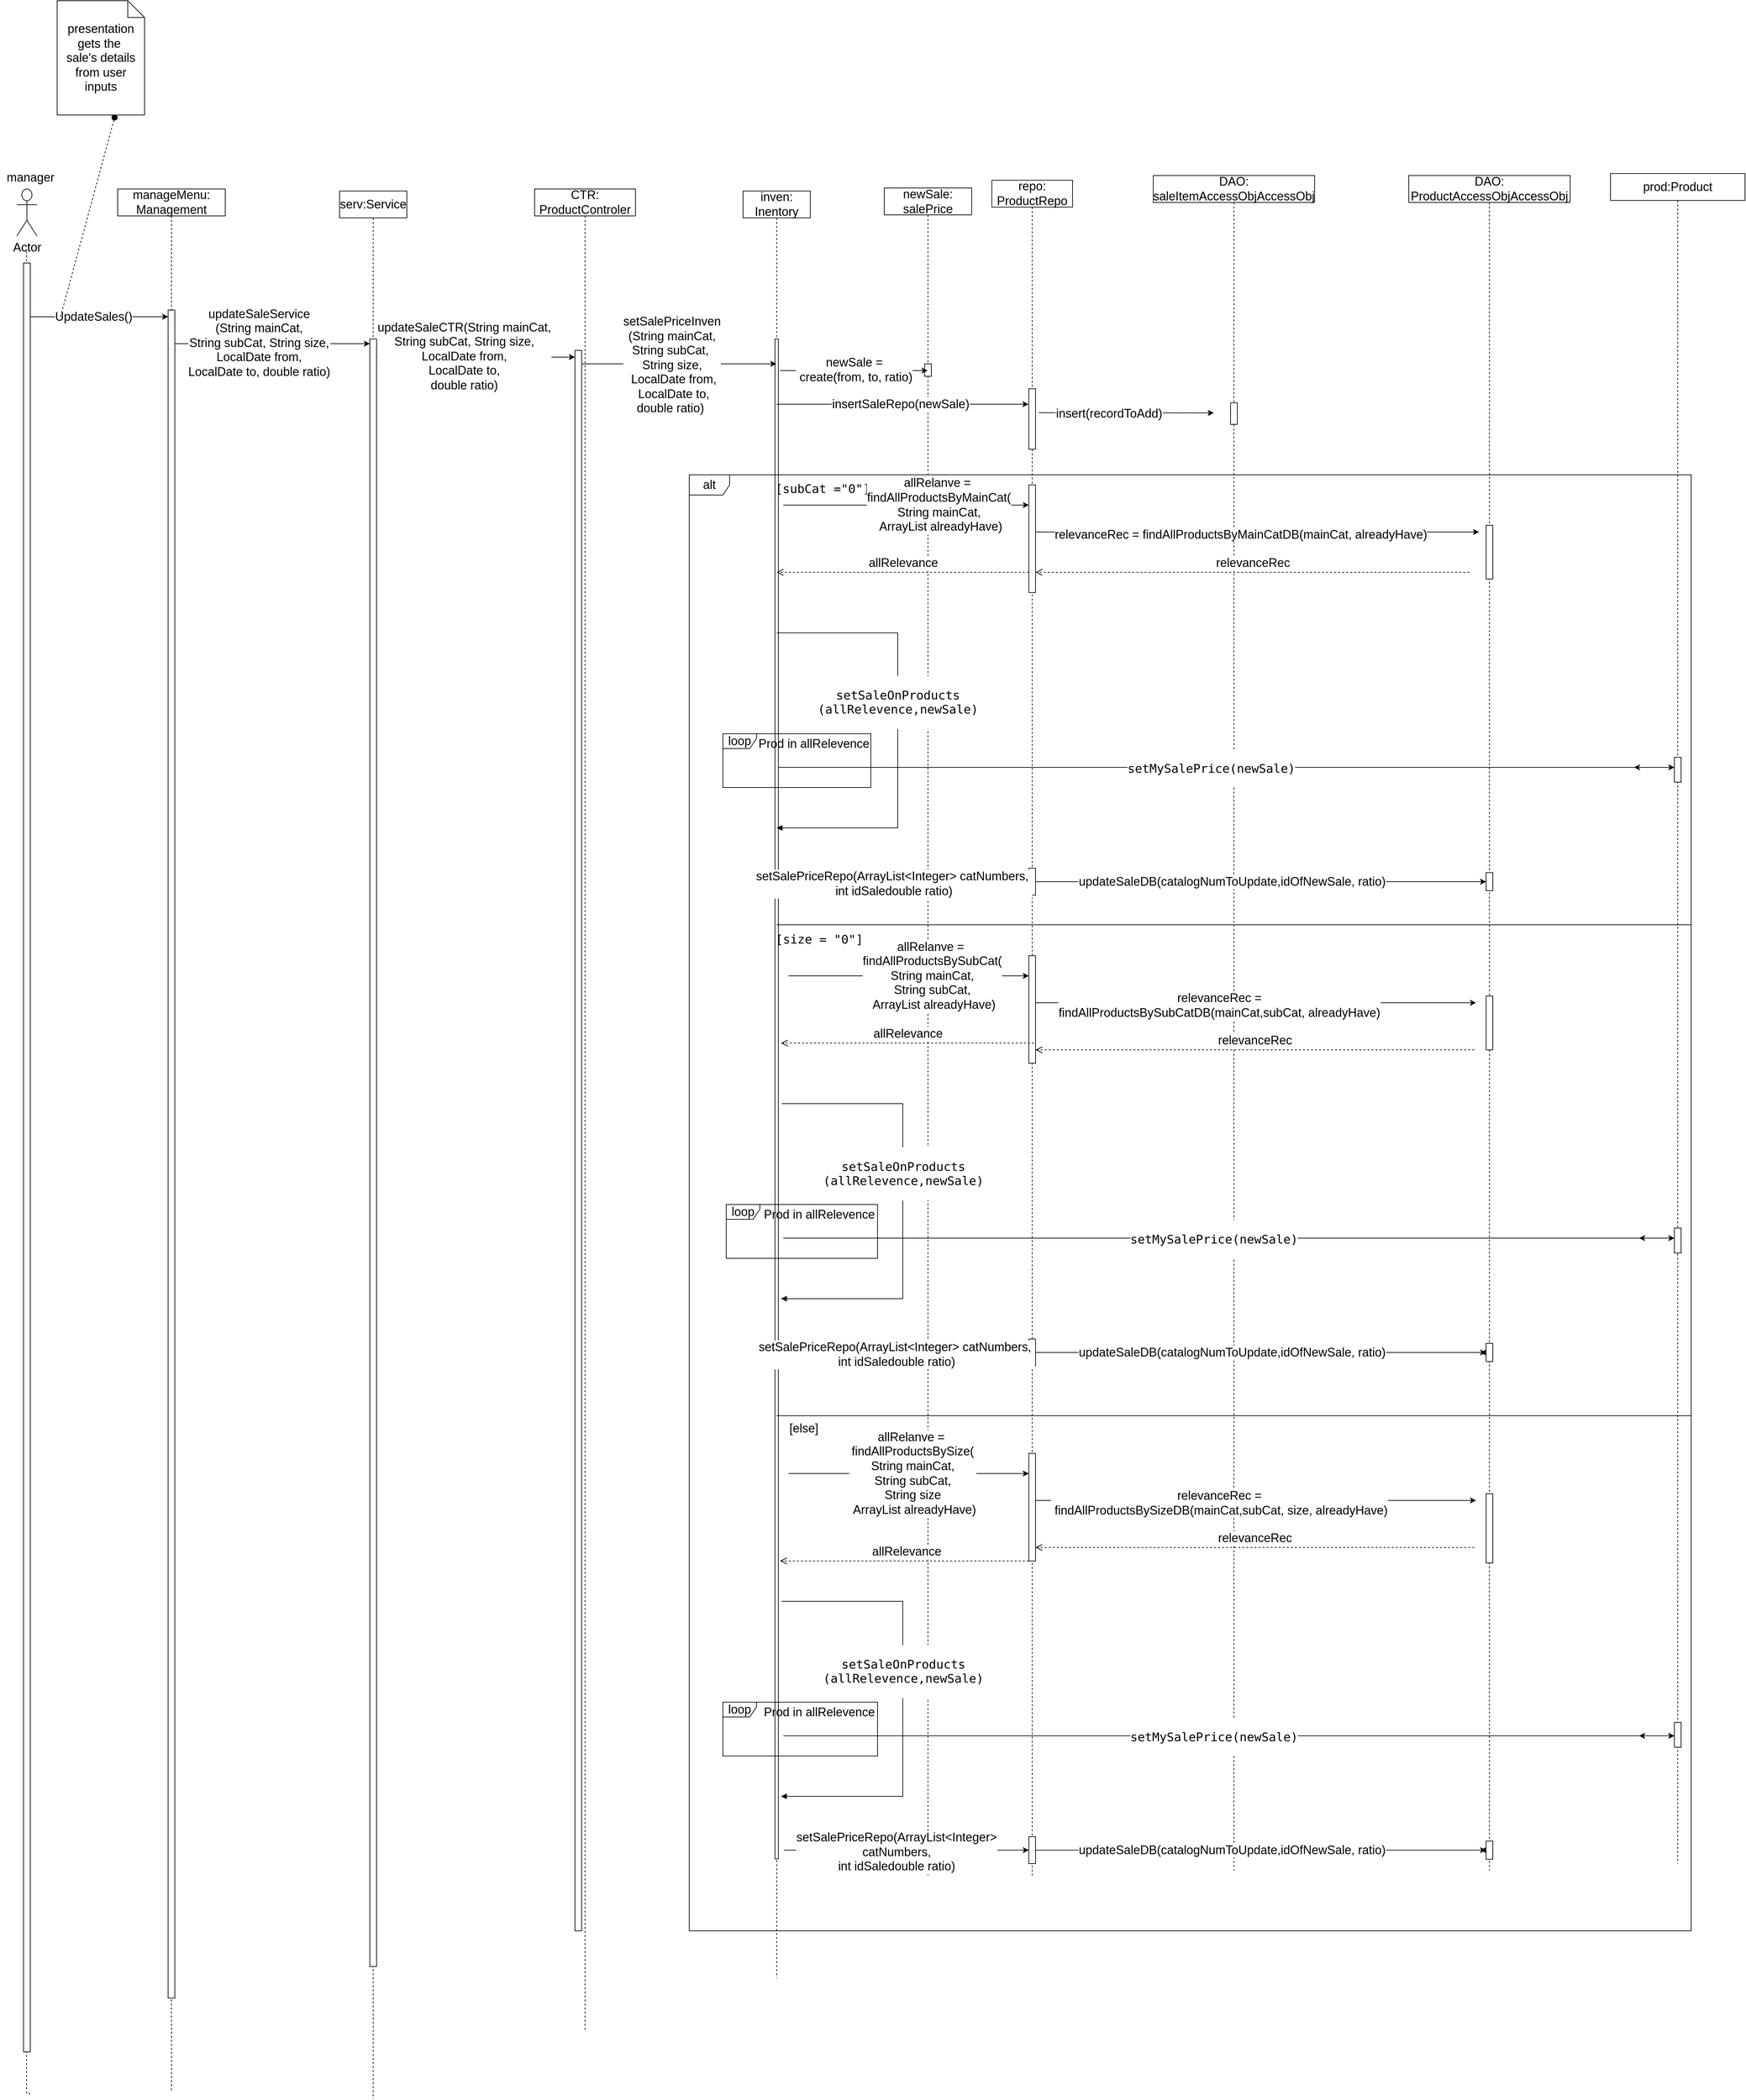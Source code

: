 <mxfile version="24.6.3" type="github">
  <diagram name="Page-1" id="2YBvvXClWsGukQMizWep">
    <mxGraphModel dx="954" dy="542" grid="1" gridSize="10" guides="1" tooltips="1" connect="1" arrows="1" fold="1" page="1" pageScale="1" pageWidth="850" pageHeight="1100" math="0" shadow="0">
      <root>
        <mxCell id="0" />
        <mxCell id="1" parent="0" />
        <mxCell id="AZfFT43j_TAVs0j9CgRW-6" value="" style="endArrow=none;endFill=0;html=1;edgeStyle=orthogonalEdgeStyle;align=left;verticalAlign=top;rounded=0;dashed=1;fontSize=18;" edge="1" parent="1">
          <mxGeometry x="-1" relative="1" as="geometry">
            <mxPoint x="50" y="3212" as="sourcePoint" />
            <mxPoint x="44.5" y="470" as="targetPoint" />
            <Array as="points">
              <mxPoint x="45" y="3212" />
            </Array>
            <mxPoint as="offset" />
          </mxGeometry>
        </mxCell>
        <mxCell id="AZfFT43j_TAVs0j9CgRW-1" value="Actor" style="shape=umlActor;verticalLabelPosition=bottom;verticalAlign=top;html=1;fontSize=18;" vertex="1" parent="1">
          <mxGeometry x="30" y="380" width="30" height="70" as="geometry" />
        </mxCell>
        <mxCell id="AZfFT43j_TAVs0j9CgRW-2" value="&lt;font style=&quot;font-size: 18px;&quot;&gt;manager&lt;/font&gt;" style="text;html=1;align=center;verticalAlign=middle;resizable=0;points=[];autosize=1;strokeColor=none;fillColor=none;fontSize=18;" vertex="1" parent="1">
          <mxGeometry x="5" y="343" width="90" height="40" as="geometry" />
        </mxCell>
        <mxCell id="AZfFT43j_TAVs0j9CgRW-14" style="edgeStyle=elbowEdgeStyle;rounded=0;orthogonalLoop=1;jettySize=auto;html=1;elbow=vertical;curved=0;fontSize=18;" edge="1" parent="1" target="AZfFT43j_TAVs0j9CgRW-29">
          <mxGeometry relative="1" as="geometry">
            <mxPoint x="50" y="570" as="sourcePoint" />
            <mxPoint x="270" y="570" as="targetPoint" />
          </mxGeometry>
        </mxCell>
        <mxCell id="AZfFT43j_TAVs0j9CgRW-15" value="&lt;div style=&quot;color: rgb(169, 183, 198); font-family: &amp;quot;JetBrains Mono&amp;quot;, monospace; font-size: 18px;&quot;&gt;&lt;pre style=&quot;font-size: 18px;&quot;&gt;&lt;br style=&quot;font-size: 18px;&quot;&gt;&lt;/pre&gt;&lt;/div&gt;" style="edgeLabel;html=1;align=center;verticalAlign=middle;resizable=0;points=[];fontSize=18;" vertex="1" connectable="0" parent="AZfFT43j_TAVs0j9CgRW-14">
          <mxGeometry x="-0.338" y="-2" relative="1" as="geometry">
            <mxPoint as="offset" />
          </mxGeometry>
        </mxCell>
        <mxCell id="AZfFT43j_TAVs0j9CgRW-16" value="UpdateSales()" style="edgeLabel;html=1;align=center;verticalAlign=middle;resizable=0;points=[];fontSize=18;" vertex="1" connectable="0" parent="AZfFT43j_TAVs0j9CgRW-14">
          <mxGeometry x="-0.084" relative="1" as="geometry">
            <mxPoint as="offset" />
          </mxGeometry>
        </mxCell>
        <mxCell id="AZfFT43j_TAVs0j9CgRW-5" value="" style="html=1;points=[];perimeter=orthogonalPerimeter;outlineConnect=0;targetShapes=umlLifeline;portConstraint=eastwest;newEdgeStyle={&quot;edgeStyle&quot;:&quot;elbowEdgeStyle&quot;,&quot;elbow&quot;:&quot;vertical&quot;,&quot;curved&quot;:0,&quot;rounded&quot;:0};fontSize=18;" vertex="1" parent="1">
          <mxGeometry x="40" y="490" width="10" height="2660" as="geometry" />
        </mxCell>
        <mxCell id="AZfFT43j_TAVs0j9CgRW-8" value="serv:Service" style="shape=umlLifeline;perimeter=lifelinePerimeter;whiteSpace=wrap;html=1;container=0;dropTarget=0;collapsible=0;recursiveResize=0;outlineConnect=0;portConstraint=eastwest;newEdgeStyle={&quot;edgeStyle&quot;:&quot;elbowEdgeStyle&quot;,&quot;elbow&quot;:&quot;vertical&quot;,&quot;curved&quot;:0,&quot;rounded&quot;:0};fontSize=18;" vertex="1" parent="1">
          <mxGeometry x="510" y="383" width="100" height="2837" as="geometry" />
        </mxCell>
        <mxCell id="AZfFT43j_TAVs0j9CgRW-9" value="" style="html=1;points=[];perimeter=orthogonalPerimeter;outlineConnect=0;targetShapes=umlLifeline;portConstraint=eastwest;newEdgeStyle={&quot;edgeStyle&quot;:&quot;elbowEdgeStyle&quot;,&quot;elbow&quot;:&quot;vertical&quot;,&quot;curved&quot;:0,&quot;rounded&quot;:0};fontSize=18;" vertex="1" parent="AZfFT43j_TAVs0j9CgRW-8">
          <mxGeometry x="45" y="220" width="10" height="2420" as="geometry" />
        </mxCell>
        <mxCell id="AZfFT43j_TAVs0j9CgRW-10" value="CTR:&lt;br&gt;ProductControler" style="shape=umlLifeline;perimeter=lifelinePerimeter;whiteSpace=wrap;html=1;container=0;dropTarget=0;collapsible=0;recursiveResize=0;outlineConnect=0;portConstraint=eastwest;newEdgeStyle={&quot;edgeStyle&quot;:&quot;elbowEdgeStyle&quot;,&quot;elbow&quot;:&quot;vertical&quot;,&quot;curved&quot;:0,&quot;rounded&quot;:0};fontSize=18;" vertex="1" parent="1">
          <mxGeometry x="800" y="380" width="150" height="2740" as="geometry" />
        </mxCell>
        <mxCell id="AZfFT43j_TAVs0j9CgRW-11" value="" style="html=1;points=[];perimeter=orthogonalPerimeter;outlineConnect=0;targetShapes=umlLifeline;portConstraint=eastwest;newEdgeStyle={&quot;edgeStyle&quot;:&quot;elbowEdgeStyle&quot;,&quot;elbow&quot;:&quot;vertical&quot;,&quot;curved&quot;:0,&quot;rounded&quot;:0};fontSize=18;" vertex="1" parent="AZfFT43j_TAVs0j9CgRW-10">
          <mxGeometry x="60" y="240" width="10" height="2350" as="geometry" />
        </mxCell>
        <mxCell id="AZfFT43j_TAVs0j9CgRW-12" value="inven:&lt;br&gt;Inentory" style="shape=umlLifeline;perimeter=lifelinePerimeter;whiteSpace=wrap;html=1;container=0;dropTarget=0;collapsible=0;recursiveResize=0;outlineConnect=0;portConstraint=eastwest;newEdgeStyle={&quot;edgeStyle&quot;:&quot;elbowEdgeStyle&quot;,&quot;elbow&quot;:&quot;vertical&quot;,&quot;curved&quot;:0,&quot;rounded&quot;:0};fontSize=18;" vertex="1" parent="1">
          <mxGeometry x="1110" y="383" width="100" height="2657" as="geometry" />
        </mxCell>
        <mxCell id="AZfFT43j_TAVs0j9CgRW-13" value="" style="html=1;points=[];perimeter=orthogonalPerimeter;outlineConnect=0;targetShapes=umlLifeline;portConstraint=eastwest;newEdgeStyle={&quot;edgeStyle&quot;:&quot;elbowEdgeStyle&quot;,&quot;elbow&quot;:&quot;vertical&quot;,&quot;curved&quot;:0,&quot;rounded&quot;:0};fontSize=18;" vertex="1" parent="AZfFT43j_TAVs0j9CgRW-12">
          <mxGeometry x="47.5" y="220" width="5" height="2260" as="geometry" />
        </mxCell>
        <mxCell id="AZfFT43j_TAVs0j9CgRW-17" value="newSale:&lt;br&gt;salePrice" style="shape=umlLifeline;perimeter=lifelinePerimeter;whiteSpace=wrap;html=1;container=0;dropTarget=0;collapsible=0;recursiveResize=0;outlineConnect=0;portConstraint=eastwest;newEdgeStyle={&quot;edgeStyle&quot;:&quot;elbowEdgeStyle&quot;,&quot;elbow&quot;:&quot;vertical&quot;,&quot;curved&quot;:0,&quot;rounded&quot;:0};fontSize=18;" vertex="1" parent="1">
          <mxGeometry x="1320" y="378.5" width="130" height="2511.5" as="geometry" />
        </mxCell>
        <mxCell id="AZfFT43j_TAVs0j9CgRW-18" value="" style="html=1;points=[];perimeter=orthogonalPerimeter;outlineConnect=0;targetShapes=umlLifeline;portConstraint=eastwest;newEdgeStyle={&quot;edgeStyle&quot;:&quot;elbowEdgeStyle&quot;,&quot;elbow&quot;:&quot;vertical&quot;,&quot;curved&quot;:0,&quot;rounded&quot;:0};fontSize=18;" vertex="1" parent="AZfFT43j_TAVs0j9CgRW-17">
          <mxGeometry x="60" y="261.5" width="10" height="18.5" as="geometry" />
        </mxCell>
        <mxCell id="AZfFT43j_TAVs0j9CgRW-19" value="repo:&lt;br&gt;ProductRepo" style="shape=umlLifeline;perimeter=lifelinePerimeter;whiteSpace=wrap;html=1;container=0;dropTarget=0;collapsible=0;recursiveResize=0;outlineConnect=0;portConstraint=eastwest;newEdgeStyle={&quot;edgeStyle&quot;:&quot;elbowEdgeStyle&quot;,&quot;elbow&quot;:&quot;vertical&quot;,&quot;curved&quot;:0,&quot;rounded&quot;:0};fontSize=18;" vertex="1" parent="1">
          <mxGeometry x="1480" y="367" width="120" height="2523" as="geometry" />
        </mxCell>
        <mxCell id="AZfFT43j_TAVs0j9CgRW-20" value="" style="html=1;points=[];perimeter=orthogonalPerimeter;outlineConnect=0;targetShapes=umlLifeline;portConstraint=eastwest;newEdgeStyle={&quot;edgeStyle&quot;:&quot;elbowEdgeStyle&quot;,&quot;elbow&quot;:&quot;vertical&quot;,&quot;curved&quot;:0,&quot;rounded&quot;:0};fontSize=18;" vertex="1" parent="AZfFT43j_TAVs0j9CgRW-19">
          <mxGeometry x="55" y="310" width="10" height="90" as="geometry" />
        </mxCell>
        <mxCell id="AZfFT43j_TAVs0j9CgRW-21" value="DAO:&lt;br&gt;saleItemAccessObjAccessObj" style="shape=umlLifeline;perimeter=lifelinePerimeter;whiteSpace=wrap;html=1;container=0;dropTarget=0;collapsible=0;recursiveResize=0;outlineConnect=0;portConstraint=eastwest;newEdgeStyle={&quot;edgeStyle&quot;:&quot;elbowEdgeStyle&quot;,&quot;elbow&quot;:&quot;vertical&quot;,&quot;curved&quot;:0,&quot;rounded&quot;:0};fontSize=18;" vertex="1" parent="1">
          <mxGeometry x="1720" y="360" width="240" height="2520" as="geometry" />
        </mxCell>
        <mxCell id="AZfFT43j_TAVs0j9CgRW-22" value="" style="html=1;points=[];perimeter=orthogonalPerimeter;outlineConnect=0;targetShapes=umlLifeline;portConstraint=eastwest;newEdgeStyle={&quot;edgeStyle&quot;:&quot;elbowEdgeStyle&quot;,&quot;elbow&quot;:&quot;vertical&quot;,&quot;curved&quot;:0,&quot;rounded&quot;:0};fontSize=18;" vertex="1" parent="AZfFT43j_TAVs0j9CgRW-21">
          <mxGeometry x="115" y="338" width="10" height="32" as="geometry" />
        </mxCell>
        <mxCell id="AZfFT43j_TAVs0j9CgRW-24" style="edgeStyle=elbowEdgeStyle;rounded=0;orthogonalLoop=1;jettySize=auto;html=1;elbow=vertical;curved=0;fontSize=18;" edge="1" parent="1" target="AZfFT43j_TAVs0j9CgRW-9">
          <mxGeometry relative="1" as="geometry">
            <mxPoint x="260" y="610" as="sourcePoint" />
            <mxPoint x="460" y="610" as="targetPoint" />
            <Array as="points">
              <mxPoint x="311.59" y="610" />
            </Array>
          </mxGeometry>
        </mxCell>
        <mxCell id="AZfFT43j_TAVs0j9CgRW-25" value="updateSaleService&lt;br&gt;(String mainCat, &lt;br style=&quot;font-size: 18px;&quot;&gt;String subCat, String size, &lt;br style=&quot;font-size: 18px;&quot;&gt;LocalDate from, &lt;br style=&quot;font-size: 18px;&quot;&gt;LocalDate to, double ratio)" style="edgeLabel;html=1;align=center;verticalAlign=middle;resizable=0;points=[];fontSize=18;" vertex="1" connectable="0" parent="AZfFT43j_TAVs0j9CgRW-24">
          <mxGeometry x="-0.12" y="1" relative="1" as="geometry">
            <mxPoint as="offset" />
          </mxGeometry>
        </mxCell>
        <mxCell id="AZfFT43j_TAVs0j9CgRW-26" value="presentation gets the&amp;nbsp;&lt;br style=&quot;font-size: 18px;&quot;&gt;sale&#39;s details from user inputs" style="shape=note2;boundedLbl=1;whiteSpace=wrap;html=1;size=25;verticalAlign=top;align=center;fontSize=18;" vertex="1" parent="1">
          <mxGeometry x="90" y="100" width="130" height="170" as="geometry" />
        </mxCell>
        <mxCell id="AZfFT43j_TAVs0j9CgRW-27" value="" style="html=1;verticalAlign=bottom;endArrow=oval;dashed=1;endSize=8;curved=0;rounded=0;entryX=0.657;entryY=1.022;entryDx=0;entryDy=0;entryPerimeter=0;endFill=1;fontSize=18;" edge="1" parent="1" target="AZfFT43j_TAVs0j9CgRW-26">
          <mxGeometry relative="1" as="geometry">
            <mxPoint x="95" y="570" as="sourcePoint" />
            <mxPoint x="380" y="360" as="targetPoint" />
          </mxGeometry>
        </mxCell>
        <mxCell id="AZfFT43j_TAVs0j9CgRW-28" value="manageMenu:&lt;br&gt;Management" style="shape=umlLifeline;perimeter=lifelinePerimeter;whiteSpace=wrap;html=1;container=0;dropTarget=0;collapsible=0;recursiveResize=0;outlineConnect=0;portConstraint=eastwest;newEdgeStyle={&quot;edgeStyle&quot;:&quot;elbowEdgeStyle&quot;,&quot;elbow&quot;:&quot;vertical&quot;,&quot;curved&quot;:0,&quot;rounded&quot;:0};fontSize=18;" vertex="1" parent="1">
          <mxGeometry x="180" y="380" width="160" height="2830" as="geometry" />
        </mxCell>
        <mxCell id="AZfFT43j_TAVs0j9CgRW-29" value="" style="html=1;points=[];perimeter=orthogonalPerimeter;outlineConnect=0;targetShapes=umlLifeline;portConstraint=eastwest;newEdgeStyle={&quot;edgeStyle&quot;:&quot;elbowEdgeStyle&quot;,&quot;elbow&quot;:&quot;vertical&quot;,&quot;curved&quot;:0,&quot;rounded&quot;:0};fontSize=18;" vertex="1" parent="AZfFT43j_TAVs0j9CgRW-28">
          <mxGeometry x="75" y="180" width="10" height="2510" as="geometry" />
        </mxCell>
        <mxCell id="AZfFT43j_TAVs0j9CgRW-30" style="edgeStyle=elbowEdgeStyle;rounded=0;orthogonalLoop=1;jettySize=auto;html=1;elbow=vertical;curved=0;fontSize=18;" edge="1" parent="1">
          <mxGeometry relative="1" as="geometry">
            <mxPoint x="565" y="630" as="sourcePoint" />
            <mxPoint x="860" y="630" as="targetPoint" />
            <Array as="points">
              <mxPoint x="616.59" y="630" />
            </Array>
          </mxGeometry>
        </mxCell>
        <mxCell id="AZfFT43j_TAVs0j9CgRW-31" value="updateSaleCTR(String mainCat, &lt;br style=&quot;font-size: 18px;&quot;&gt;String subCat, String size, &lt;br style=&quot;font-size: 18px;&quot;&gt;LocalDate from, &lt;br style=&quot;font-size: 18px;&quot;&gt;LocalDate to, &lt;br&gt;double ratio)" style="edgeLabel;html=1;align=center;verticalAlign=middle;resizable=0;points=[];fontSize=18;" vertex="1" connectable="0" parent="AZfFT43j_TAVs0j9CgRW-30">
          <mxGeometry x="-0.12" y="1" relative="1" as="geometry">
            <mxPoint as="offset" />
          </mxGeometry>
        </mxCell>
        <mxCell id="AZfFT43j_TAVs0j9CgRW-32" style="edgeStyle=elbowEdgeStyle;rounded=0;orthogonalLoop=1;jettySize=auto;html=1;elbow=vertical;curved=0;fontSize=18;" edge="1" parent="1">
          <mxGeometry relative="1" as="geometry">
            <mxPoint x="870" y="640.003" as="sourcePoint" />
            <mxPoint x="1159.5" y="640.003" as="targetPoint" />
          </mxGeometry>
        </mxCell>
        <mxCell id="AZfFT43j_TAVs0j9CgRW-33" value="setSalePriceInven&lt;br&gt;(String mainCat, &lt;br&gt;String subCat,&amp;nbsp;&lt;div style=&quot;font-size: 18px;&quot;&gt;String size,&lt;br&gt;&amp;nbsp;LocalDate from,&lt;/div&gt;&lt;div style=&quot;font-size: 18px;&quot;&gt;&amp;nbsp;LocalDate to, &lt;br&gt;double ratio)&amp;nbsp;&lt;/div&gt;" style="edgeLabel;html=1;align=center;verticalAlign=middle;resizable=0;points=[];fontSize=18;" vertex="1" connectable="0" parent="AZfFT43j_TAVs0j9CgRW-32">
          <mxGeometry x="-0.074" y="-2" relative="1" as="geometry">
            <mxPoint as="offset" />
          </mxGeometry>
        </mxCell>
        <mxCell id="AZfFT43j_TAVs0j9CgRW-34" style="edgeStyle=elbowEdgeStyle;rounded=0;orthogonalLoop=1;jettySize=auto;html=1;elbow=horizontal;curved=0;fontSize=18;" edge="1" parent="1">
          <mxGeometry relative="1" as="geometry">
            <mxPoint x="1165.0" y="650.001" as="sourcePoint" />
            <mxPoint x="1384.5" y="650.001" as="targetPoint" />
          </mxGeometry>
        </mxCell>
        <mxCell id="AZfFT43j_TAVs0j9CgRW-35" value="newSale =&lt;br&gt;&amp;nbsp;create(from, to, ratio)" style="edgeLabel;html=1;align=center;verticalAlign=middle;resizable=0;points=[];fontSize=18;" vertex="1" connectable="0" parent="AZfFT43j_TAVs0j9CgRW-34">
          <mxGeometry x="0.086" relative="1" as="geometry">
            <mxPoint x="-9" y="-1" as="offset" />
          </mxGeometry>
        </mxCell>
        <mxCell id="AZfFT43j_TAVs0j9CgRW-36" style="edgeStyle=elbowEdgeStyle;rounded=0;orthogonalLoop=1;jettySize=auto;html=1;elbow=vertical;curved=0;fontSize=18;" edge="1" parent="1" source="AZfFT43j_TAVs0j9CgRW-12">
          <mxGeometry relative="1" as="geometry">
            <mxPoint x="1160.0" y="699.997" as="sourcePoint" />
            <mxPoint x="1534.5" y="699.997" as="targetPoint" />
          </mxGeometry>
        </mxCell>
        <mxCell id="AZfFT43j_TAVs0j9CgRW-37" value="insertSaleRepo(newSale)" style="edgeLabel;html=1;align=center;verticalAlign=middle;resizable=0;points=[];fontSize=18;" vertex="1" connectable="0" parent="AZfFT43j_TAVs0j9CgRW-36">
          <mxGeometry x="-0.02" relative="1" as="geometry">
            <mxPoint as="offset" />
          </mxGeometry>
        </mxCell>
        <mxCell id="AZfFT43j_TAVs0j9CgRW-39" style="edgeStyle=elbowEdgeStyle;rounded=0;orthogonalLoop=1;jettySize=auto;html=1;elbow=vertical;curved=0;fontSize=18;" edge="1" parent="1">
          <mxGeometry relative="1" as="geometry">
            <mxPoint x="1550" y="712.564" as="sourcePoint" />
            <mxPoint x="1810" y="713" as="targetPoint" />
          </mxGeometry>
        </mxCell>
        <mxCell id="AZfFT43j_TAVs0j9CgRW-40" value="insert(recordToAdd)" style="edgeLabel;html=1;align=center;verticalAlign=middle;resizable=0;points=[];fontSize=18;" vertex="1" connectable="0" parent="AZfFT43j_TAVs0j9CgRW-39">
          <mxGeometry x="-0.199" y="-1" relative="1" as="geometry">
            <mxPoint as="offset" />
          </mxGeometry>
        </mxCell>
        <UserObject label="&lt;div style=&quot;font-family: &amp;quot;JetBrains Mono&amp;quot;, monospace; font-size: 18px;&quot;&gt;&lt;pre style=&quot;font-size: 18px;&quot;&gt;&lt;font style=&quot;font-size: 18px;&quot;&gt;[subCat =&quot;0&quot;]&lt;/font&gt;&lt;/pre&gt;&lt;/div&gt;" link="&lt;div style=&quot;background-color:#2b2b2b;color:#a9b7c6;font-family:&#39;JetBrains Mono&#39;,monospace;font-size:9.8pt;&quot;&gt;&lt;pre&gt;subCat.equals(&lt;span style=&quot;color:#6a8759;&quot;&gt;&quot;0&quot;&lt;/span&gt;)&lt;/pre&gt;&lt;/div&gt;" id="AZfFT43j_TAVs0j9CgRW-47">
          <mxCell style="text;html=1;align=center;verticalAlign=middle;resizable=0;points=[];autosize=1;strokeColor=none;fillColor=none;fontSize=18;" vertex="1" parent="1">
            <mxGeometry x="1152.5" y="790" width="150" height="70" as="geometry" />
          </mxCell>
        </UserObject>
        <mxCell id="AZfFT43j_TAVs0j9CgRW-49" value="alt" style="shape=umlFrame;whiteSpace=wrap;html=1;pointerEvents=0;fontSize=18;" vertex="1" parent="1">
          <mxGeometry x="1030" y="805" width="1490" height="2165" as="geometry" />
        </mxCell>
        <mxCell id="AZfFT43j_TAVs0j9CgRW-51" value="" style="html=1;points=[];perimeter=orthogonalPerimeter;outlineConnect=0;targetShapes=umlLifeline;portConstraint=eastwest;newEdgeStyle={&quot;edgeStyle&quot;:&quot;elbowEdgeStyle&quot;,&quot;elbow&quot;:&quot;vertical&quot;,&quot;curved&quot;:0,&quot;rounded&quot;:0};fontSize=18;" vertex="1" parent="1">
          <mxGeometry x="1535" y="820" width="10" height="160" as="geometry" />
        </mxCell>
        <mxCell id="AZfFT43j_TAVs0j9CgRW-50" style="edgeStyle=elbowEdgeStyle;rounded=0;orthogonalLoop=1;jettySize=auto;html=1;elbow=vertical;curved=0;fontSize=18;" edge="1" parent="1" target="AZfFT43j_TAVs0j9CgRW-51">
          <mxGeometry relative="1" as="geometry">
            <mxPoint x="1170" y="850" as="sourcePoint" />
            <mxPoint x="1517.5" y="853.0" as="targetPoint" />
          </mxGeometry>
        </mxCell>
        <mxCell id="AZfFT43j_TAVs0j9CgRW-52" value="allRelanve =&amp;nbsp;&lt;div style=&quot;font-size: 18px;&quot;&gt;findAllProductsByMainCat(&lt;div style=&quot;font-size: 18px;&quot;&gt;String mainCat,&lt;/div&gt;&lt;div style=&quot;font-size: 18px;&quot;&gt;&amp;nbsp;ArrayList alreadyHave)&lt;/div&gt;&lt;/div&gt;" style="edgeLabel;html=1;align=center;verticalAlign=middle;resizable=0;points=[];fontSize=18;" vertex="1" connectable="0" parent="AZfFT43j_TAVs0j9CgRW-50">
          <mxGeometry x="0.028" relative="1" as="geometry">
            <mxPoint x="43" as="offset" />
          </mxGeometry>
        </mxCell>
        <mxCell id="AZfFT43j_TAVs0j9CgRW-55" value="DAO:&lt;div&gt;ProductAccessObjAccessObj&lt;/div&gt;" style="shape=umlLifeline;perimeter=lifelinePerimeter;whiteSpace=wrap;html=1;container=0;dropTarget=0;collapsible=0;recursiveResize=0;outlineConnect=0;portConstraint=eastwest;newEdgeStyle={&quot;edgeStyle&quot;:&quot;elbowEdgeStyle&quot;,&quot;elbow&quot;:&quot;vertical&quot;,&quot;curved&quot;:0,&quot;rounded&quot;:0};fontSize=18;" vertex="1" parent="1">
          <mxGeometry x="2100" y="360" width="240" height="2520" as="geometry" />
        </mxCell>
        <mxCell id="AZfFT43j_TAVs0j9CgRW-56" value="" style="html=1;points=[];perimeter=orthogonalPerimeter;outlineConnect=0;targetShapes=umlLifeline;portConstraint=eastwest;newEdgeStyle={&quot;edgeStyle&quot;:&quot;elbowEdgeStyle&quot;,&quot;elbow&quot;:&quot;vertical&quot;,&quot;curved&quot;:0,&quot;rounded&quot;:0};fontSize=18;" vertex="1" parent="AZfFT43j_TAVs0j9CgRW-55">
          <mxGeometry x="115" y="520" width="10" height="80" as="geometry" />
        </mxCell>
        <mxCell id="AZfFT43j_TAVs0j9CgRW-107" value="" style="html=1;points=[];perimeter=orthogonalPerimeter;outlineConnect=0;targetShapes=umlLifeline;portConstraint=eastwest;newEdgeStyle={&quot;edgeStyle&quot;:&quot;elbowEdgeStyle&quot;,&quot;elbow&quot;:&quot;vertical&quot;,&quot;curved&quot;:0,&quot;rounded&quot;:0};fontSize=18;" vertex="1" parent="AZfFT43j_TAVs0j9CgRW-55">
          <mxGeometry x="115" y="1220" width="10" height="80" as="geometry" />
        </mxCell>
        <mxCell id="AZfFT43j_TAVs0j9CgRW-83" value="" style="html=1;points=[];perimeter=orthogonalPerimeter;outlineConnect=0;targetShapes=umlLifeline;portConstraint=eastwest;newEdgeStyle={&quot;edgeStyle&quot;:&quot;elbowEdgeStyle&quot;,&quot;elbow&quot;:&quot;vertical&quot;,&quot;curved&quot;:0,&quot;rounded&quot;:0};fontSize=18;" vertex="1" parent="AZfFT43j_TAVs0j9CgRW-55">
          <mxGeometry x="115" y="1036.5" width="10" height="27" as="geometry" />
        </mxCell>
        <mxCell id="AZfFT43j_TAVs0j9CgRW-123" value="" style="html=1;points=[];perimeter=orthogonalPerimeter;outlineConnect=0;targetShapes=umlLifeline;portConstraint=eastwest;newEdgeStyle={&quot;edgeStyle&quot;:&quot;elbowEdgeStyle&quot;,&quot;elbow&quot;:&quot;vertical&quot;,&quot;curved&quot;:0,&quot;rounded&quot;:0};fontSize=18;" vertex="1" parent="AZfFT43j_TAVs0j9CgRW-55">
          <mxGeometry x="115" y="1736.5" width="10" height="27" as="geometry" />
        </mxCell>
        <mxCell id="AZfFT43j_TAVs0j9CgRW-126" value="" style="html=1;points=[];perimeter=orthogonalPerimeter;outlineConnect=0;targetShapes=umlLifeline;portConstraint=eastwest;newEdgeStyle={&quot;edgeStyle&quot;:&quot;elbowEdgeStyle&quot;,&quot;elbow&quot;:&quot;vertical&quot;,&quot;curved&quot;:0,&quot;rounded&quot;:0};fontSize=18;" vertex="1" parent="AZfFT43j_TAVs0j9CgRW-55">
          <mxGeometry x="115" y="1960" width="10" height="103" as="geometry" />
        </mxCell>
        <mxCell id="AZfFT43j_TAVs0j9CgRW-147" value="" style="html=1;points=[];perimeter=orthogonalPerimeter;outlineConnect=0;targetShapes=umlLifeline;portConstraint=eastwest;newEdgeStyle={&quot;edgeStyle&quot;:&quot;elbowEdgeStyle&quot;,&quot;elbow&quot;:&quot;vertical&quot;,&quot;curved&quot;:0,&quot;rounded&quot;:0};fontSize=18;" vertex="1" parent="AZfFT43j_TAVs0j9CgRW-55">
          <mxGeometry x="115" y="2476.5" width="10" height="27" as="geometry" />
        </mxCell>
        <mxCell id="AZfFT43j_TAVs0j9CgRW-84" style="edgeStyle=elbowEdgeStyle;rounded=0;orthogonalLoop=1;jettySize=auto;html=1;elbow=vertical;curved=0;fontSize=18;" edge="1" parent="AZfFT43j_TAVs0j9CgRW-55" source="AZfFT43j_TAVs0j9CgRW-83" target="AZfFT43j_TAVs0j9CgRW-55">
          <mxGeometry relative="1" as="geometry" />
        </mxCell>
        <mxCell id="AZfFT43j_TAVs0j9CgRW-61" value="relevanceRec" style="html=1;verticalAlign=bottom;endArrow=open;dashed=1;endSize=8;curved=0;rounded=0;fontSize=18;" edge="1" parent="1">
          <mxGeometry relative="1" as="geometry">
            <mxPoint x="2190" y="950" as="sourcePoint" />
            <mxPoint x="1545" y="950.0" as="targetPoint" />
          </mxGeometry>
        </mxCell>
        <mxCell id="AZfFT43j_TAVs0j9CgRW-63" value="&lt;font style=&quot;font-size: 18px;&quot;&gt;allRelevance&lt;/font&gt;" style="html=1;verticalAlign=bottom;endArrow=open;dashed=1;endSize=8;curved=0;rounded=0;fontSize=18;" edge="1" parent="1" target="AZfFT43j_TAVs0j9CgRW-12">
          <mxGeometry relative="1" as="geometry">
            <mxPoint x="1535" y="950" as="sourcePoint" />
            <mxPoint x="1455" y="950" as="targetPoint" />
          </mxGeometry>
        </mxCell>
        <mxCell id="AZfFT43j_TAVs0j9CgRW-67" value="&lt;div style=&quot;font-family: &amp;quot;JetBrains Mono&amp;quot;, monospace; font-size: 18px;&quot;&gt;&lt;pre style=&quot;font-size: 18px;&quot;&gt;&lt;font style=&quot;font-size: 18px;&quot;&gt;setSaleOnProducts&lt;br style=&quot;font-size: 18px;&quot;&gt;(allRelevence,newSale)&lt;/font&gt;&lt;/pre&gt;&lt;/div&gt;" style="html=1;verticalAlign=bottom;endArrow=block;curved=0;rounded=0;fontSize=18;" edge="1" parent="1" target="AZfFT43j_TAVs0j9CgRW-12">
          <mxGeometry width="80" relative="1" as="geometry">
            <mxPoint x="1160" y="1040" as="sourcePoint" />
            <mxPoint x="1162.5" y="1150.0" as="targetPoint" />
            <Array as="points">
              <mxPoint x="1340" y="1040" />
              <mxPoint x="1340" y="1150" />
              <mxPoint x="1340" y="1330" />
            </Array>
          </mxGeometry>
        </mxCell>
        <mxCell id="AZfFT43j_TAVs0j9CgRW-69" value="loop" style="shape=umlFrame;whiteSpace=wrap;html=1;pointerEvents=0;width=50;height=22;fontSize=18;" vertex="1" parent="1">
          <mxGeometry x="1080" y="1190" width="220" height="80" as="geometry" />
        </mxCell>
        <mxCell id="AZfFT43j_TAVs0j9CgRW-71" value="&lt;font style=&quot;font-size: 18px;&quot;&gt;Prod in&amp;nbsp;&lt;span style=&quot;background-color: rgb(255, 255, 255); font-size: 18px;&quot;&gt;allRelevence&lt;/span&gt;&lt;/font&gt;" style="text;html=1;align=center;verticalAlign=middle;resizable=0;points=[];autosize=1;strokeColor=none;fillColor=none;fontSize=18;" vertex="1" parent="1">
          <mxGeometry x="1120" y="1185" width="190" height="40" as="geometry" />
        </mxCell>
        <mxCell id="AZfFT43j_TAVs0j9CgRW-72" value="prod:Product" style="shape=umlLifeline;perimeter=lifelinePerimeter;whiteSpace=wrap;html=1;container=0;dropTarget=0;collapsible=0;recursiveResize=0;outlineConnect=0;portConstraint=eastwest;newEdgeStyle={&quot;edgeStyle&quot;:&quot;elbowEdgeStyle&quot;,&quot;elbow&quot;:&quot;vertical&quot;,&quot;curved&quot;:0,&quot;rounded&quot;:0};fontSize=18;" vertex="1" parent="1">
          <mxGeometry x="2400" y="357" width="200" height="2513" as="geometry" />
        </mxCell>
        <mxCell id="AZfFT43j_TAVs0j9CgRW-73" value="" style="html=1;points=[];perimeter=orthogonalPerimeter;outlineConnect=0;targetShapes=umlLifeline;portConstraint=eastwest;newEdgeStyle={&quot;edgeStyle&quot;:&quot;elbowEdgeStyle&quot;,&quot;elbow&quot;:&quot;vertical&quot;,&quot;curved&quot;:0,&quot;rounded&quot;:0};fontSize=18;" vertex="1" parent="AZfFT43j_TAVs0j9CgRW-72">
          <mxGeometry x="95" y="868" width="10" height="37" as="geometry" />
        </mxCell>
        <mxCell id="AZfFT43j_TAVs0j9CgRW-116" value="" style="html=1;points=[];perimeter=orthogonalPerimeter;outlineConnect=0;targetShapes=umlLifeline;portConstraint=eastwest;newEdgeStyle={&quot;edgeStyle&quot;:&quot;elbowEdgeStyle&quot;,&quot;elbow&quot;:&quot;vertical&quot;,&quot;curved&quot;:0,&quot;rounded&quot;:0};fontSize=18;" vertex="1" parent="AZfFT43j_TAVs0j9CgRW-72">
          <mxGeometry x="95" y="1568" width="10" height="37" as="geometry" />
        </mxCell>
        <mxCell id="AZfFT43j_TAVs0j9CgRW-140" value="" style="html=1;points=[];perimeter=orthogonalPerimeter;outlineConnect=0;targetShapes=umlLifeline;portConstraint=eastwest;newEdgeStyle={&quot;edgeStyle&quot;:&quot;elbowEdgeStyle&quot;,&quot;elbow&quot;:&quot;vertical&quot;,&quot;curved&quot;:0,&quot;rounded&quot;:0};fontSize=18;" vertex="1" parent="AZfFT43j_TAVs0j9CgRW-72">
          <mxGeometry x="95" y="2303" width="10" height="37" as="geometry" />
        </mxCell>
        <mxCell id="AZfFT43j_TAVs0j9CgRW-75" value="" style="edgeStyle=elbowEdgeStyle;rounded=0;orthogonalLoop=1;jettySize=auto;html=1;elbow=vertical;curved=0;fontSize=18;" edge="1" parent="1" target="AZfFT43j_TAVs0j9CgRW-73">
          <mxGeometry relative="1" as="geometry">
            <mxPoint x="1162.5" y="1239.997" as="sourcePoint" />
            <mxPoint x="2435" y="1239.997" as="targetPoint" />
          </mxGeometry>
        </mxCell>
        <mxCell id="AZfFT43j_TAVs0j9CgRW-76" value="&lt;div style=&quot;font-family: &amp;quot;JetBrains Mono&amp;quot;, monospace; font-size: 18px;&quot;&gt;&lt;pre style=&quot;font-size: 18px;&quot;&gt;setMySalePrice(newSale)&lt;/pre&gt;&lt;/div&gt;" style="edgeLabel;html=1;align=center;verticalAlign=middle;resizable=0;points=[];fontSize=18;" vertex="1" connectable="0" parent="AZfFT43j_TAVs0j9CgRW-75">
          <mxGeometry x="-0.034" y="-1" relative="1" as="geometry">
            <mxPoint as="offset" />
          </mxGeometry>
        </mxCell>
        <mxCell id="AZfFT43j_TAVs0j9CgRW-74" style="edgeStyle=elbowEdgeStyle;rounded=0;orthogonalLoop=1;jettySize=auto;html=1;elbow=vertical;curved=0;fontSize=18;" edge="1" parent="1" source="AZfFT43j_TAVs0j9CgRW-73">
          <mxGeometry relative="1" as="geometry">
            <mxPoint x="1162.5" y="1239.997" as="sourcePoint" />
            <mxPoint x="2435" y="1239.997" as="targetPoint" />
          </mxGeometry>
        </mxCell>
        <mxCell id="AZfFT43j_TAVs0j9CgRW-79" value="" style="html=1;points=[];perimeter=orthogonalPerimeter;outlineConnect=0;targetShapes=umlLifeline;portConstraint=eastwest;newEdgeStyle={&quot;edgeStyle&quot;:&quot;elbowEdgeStyle&quot;,&quot;elbow&quot;:&quot;vertical&quot;,&quot;curved&quot;:0,&quot;rounded&quot;:0};fontSize=18;" vertex="1" parent="1">
          <mxGeometry x="1535" y="1390" width="10" height="40" as="geometry" />
        </mxCell>
        <mxCell id="AZfFT43j_TAVs0j9CgRW-80" style="edgeStyle=elbowEdgeStyle;rounded=0;orthogonalLoop=1;jettySize=auto;html=1;elbow=vertical;curved=0;fontSize=18;" edge="1" parent="1" source="AZfFT43j_TAVs0j9CgRW-13" target="AZfFT43j_TAVs0j9CgRW-79">
          <mxGeometry relative="1" as="geometry" />
        </mxCell>
        <mxCell id="AZfFT43j_TAVs0j9CgRW-81" value="setSalePriceRepo(ArrayList&amp;lt;Integer&amp;gt;&amp;nbsp;catNumbers,&amp;nbsp;&lt;div style=&quot;font-size: 18px;&quot;&gt;int idSaledouble ratio)&lt;/div&gt;" style="edgeLabel;html=1;align=center;verticalAlign=middle;resizable=0;points=[];fontSize=18;" vertex="1" connectable="0" parent="AZfFT43j_TAVs0j9CgRW-80">
          <mxGeometry x="-0.081" y="-3" relative="1" as="geometry">
            <mxPoint as="offset" />
          </mxGeometry>
        </mxCell>
        <mxCell id="AZfFT43j_TAVs0j9CgRW-85" value="" style="edgeStyle=elbowEdgeStyle;rounded=0;orthogonalLoop=1;jettySize=auto;html=1;elbow=vertical;curved=0;fontSize=18;" edge="1" parent="1" source="AZfFT43j_TAVs0j9CgRW-79" target="AZfFT43j_TAVs0j9CgRW-83">
          <mxGeometry relative="1" as="geometry">
            <mxPoint x="1545" y="1410" as="sourcePoint" />
            <mxPoint x="2200" y="1410" as="targetPoint" />
          </mxGeometry>
        </mxCell>
        <mxCell id="AZfFT43j_TAVs0j9CgRW-86" value="updateSaleDB(catalogNumToUpdate,idOfNewSale, ratio)" style="edgeLabel;html=1;align=center;verticalAlign=middle;resizable=0;points=[];fontSize=18;" vertex="1" connectable="0" parent="AZfFT43j_TAVs0j9CgRW-85">
          <mxGeometry x="-0.321" y="1" relative="1" as="geometry">
            <mxPoint x="64" y="1" as="offset" />
          </mxGeometry>
        </mxCell>
        <mxCell id="AZfFT43j_TAVs0j9CgRW-87" value="" style="line;strokeWidth=1;fillColor=none;align=left;verticalAlign=middle;spacingTop=-1;spacingLeft=3;spacingRight=3;rotatable=0;labelPosition=right;points=[];portConstraint=eastwest;strokeColor=inherit;fontSize=18;" vertex="1" parent="1">
          <mxGeometry x="1160" y="1470" width="1360" height="8" as="geometry" />
        </mxCell>
        <UserObject label="&lt;div style=&quot;font-family: &amp;quot;JetBrains Mono&amp;quot;, monospace; font-size: 18px;&quot;&gt;&lt;pre style=&quot;font-size: 18px;&quot;&gt;&lt;font style=&quot;font-size: 18px;&quot;&gt;[size = &quot;0&quot;]&lt;/font&gt;&lt;/pre&gt;&lt;/div&gt;" link="&lt;div style=&quot;background-color:#2b2b2b;color:#a9b7c6;font-family:&#39;JetBrains Mono&#39;,monospace;font-size:9.8pt;&quot;&gt;&lt;pre&gt;subCat.equals(&lt;span style=&quot;color:#6a8759;&quot;&gt;&quot;0&quot;&lt;/span&gt;)&lt;/pre&gt;&lt;/div&gt;" id="AZfFT43j_TAVs0j9CgRW-88">
          <mxCell style="text;html=1;align=center;verticalAlign=middle;resizable=0;points=[];autosize=1;strokeColor=none;fillColor=none;fontSize=18;" vertex="1" parent="1">
            <mxGeometry x="1152.5" y="1460" width="140" height="70" as="geometry" />
          </mxCell>
        </UserObject>
        <mxCell id="AZfFT43j_TAVs0j9CgRW-102" style="edgeStyle=elbowEdgeStyle;rounded=0;orthogonalLoop=1;jettySize=auto;html=1;elbow=vertical;curved=0;fontSize=18;" edge="1" parent="1" source="AZfFT43j_TAVs0j9CgRW-104">
          <mxGeometry relative="1" as="geometry">
            <mxPoint x="1357.5" y="1590" as="sourcePoint" />
            <mxPoint x="2200" y="1590" as="targetPoint" />
          </mxGeometry>
        </mxCell>
        <mxCell id="AZfFT43j_TAVs0j9CgRW-103" value="relevanceRec = &lt;br&gt;findAllProductsBySubCatDB(mainCat,subCat, alreadyHave)" style="edgeLabel;html=1;align=center;verticalAlign=middle;resizable=0;points=[];fontSize=18;" vertex="1" connectable="0" parent="AZfFT43j_TAVs0j9CgRW-102">
          <mxGeometry x="-0.167" y="-4" relative="1" as="geometry">
            <mxPoint as="offset" />
          </mxGeometry>
        </mxCell>
        <mxCell id="AZfFT43j_TAVs0j9CgRW-104" value="" style="html=1;points=[];perimeter=orthogonalPerimeter;outlineConnect=0;targetShapes=umlLifeline;portConstraint=eastwest;newEdgeStyle={&quot;edgeStyle&quot;:&quot;elbowEdgeStyle&quot;,&quot;elbow&quot;:&quot;vertical&quot;,&quot;curved&quot;:0,&quot;rounded&quot;:0};fontSize=18;" vertex="1" parent="1">
          <mxGeometry x="1535" y="1520" width="10" height="160" as="geometry" />
        </mxCell>
        <mxCell id="AZfFT43j_TAVs0j9CgRW-105" style="edgeStyle=elbowEdgeStyle;rounded=0;orthogonalLoop=1;jettySize=auto;html=1;elbow=vertical;curved=0;fontSize=18;" edge="1" parent="1" target="AZfFT43j_TAVs0j9CgRW-104">
          <mxGeometry relative="1" as="geometry">
            <mxPoint x="1177.5" y="1550" as="sourcePoint" />
            <mxPoint x="1525" y="1553.0" as="targetPoint" />
          </mxGeometry>
        </mxCell>
        <mxCell id="AZfFT43j_TAVs0j9CgRW-106" value="allRelanve =&amp;nbsp;&lt;div style=&quot;font-size: 18px;&quot;&gt;findAllProductsBySubCat(&lt;div style=&quot;font-size: 18px;&quot;&gt;String mainCat,&lt;br style=&quot;font-size: 18px;&quot;&gt;String subCat,&lt;/div&gt;&lt;div style=&quot;font-size: 18px;&quot;&gt;&amp;nbsp;ArrayList alreadyHave)&lt;/div&gt;&lt;/div&gt;" style="edgeLabel;html=1;align=center;verticalAlign=middle;resizable=0;points=[];fontSize=18;" vertex="1" connectable="0" parent="AZfFT43j_TAVs0j9CgRW-105">
          <mxGeometry x="0.028" relative="1" as="geometry">
            <mxPoint x="29" as="offset" />
          </mxGeometry>
        </mxCell>
        <mxCell id="AZfFT43j_TAVs0j9CgRW-108" value="relevanceRec" style="html=1;verticalAlign=bottom;endArrow=open;dashed=1;endSize=8;curved=0;rounded=0;fontSize=18;" edge="1" parent="1">
          <mxGeometry relative="1" as="geometry">
            <mxPoint x="2197.5" y="1660" as="sourcePoint" />
            <mxPoint x="1545" y="1660" as="targetPoint" />
          </mxGeometry>
        </mxCell>
        <mxCell id="AZfFT43j_TAVs0j9CgRW-109" value="&lt;font style=&quot;font-size: 18px;&quot;&gt;allRelevance&lt;/font&gt;" style="html=1;verticalAlign=bottom;endArrow=open;dashed=1;endSize=8;curved=0;rounded=0;fontSize=18;" edge="1" parent="1">
          <mxGeometry relative="1" as="geometry">
            <mxPoint x="1542.5" y="1650" as="sourcePoint" />
            <mxPoint x="1166.5" y="1650" as="targetPoint" />
          </mxGeometry>
        </mxCell>
        <mxCell id="AZfFT43j_TAVs0j9CgRW-110" value="&lt;div style=&quot;font-family: &amp;quot;JetBrains Mono&amp;quot;, monospace; font-size: 18px;&quot;&gt;&lt;pre style=&quot;font-size: 18px;&quot;&gt;&lt;font style=&quot;font-size: 18px;&quot;&gt;setSaleOnProducts&lt;br style=&quot;font-size: 18px;&quot;&gt;(allRelevence,newSale)&lt;/font&gt;&lt;/pre&gt;&lt;/div&gt;" style="html=1;verticalAlign=bottom;endArrow=block;curved=0;rounded=0;fontSize=18;" edge="1" parent="1">
          <mxGeometry width="80" relative="1" as="geometry">
            <mxPoint x="1167.5" y="1740" as="sourcePoint" />
            <mxPoint x="1166.5" y="2030" as="targetPoint" />
            <Array as="points">
              <mxPoint x="1347.5" y="1740" />
              <mxPoint x="1347.5" y="1850" />
              <mxPoint x="1347.5" y="2030" />
            </Array>
          </mxGeometry>
        </mxCell>
        <mxCell id="AZfFT43j_TAVs0j9CgRW-111" value="loop" style="shape=umlFrame;whiteSpace=wrap;html=1;pointerEvents=0;width=50;height=22;fontSize=18;" vertex="1" parent="1">
          <mxGeometry x="1085" y="1890" width="225" height="80" as="geometry" />
        </mxCell>
        <mxCell id="AZfFT43j_TAVs0j9CgRW-112" value="&lt;font style=&quot;font-size: 18px;&quot;&gt;Prod in&amp;nbsp;&lt;span style=&quot;background-color: rgb(255, 255, 255); font-size: 18px;&quot;&gt;allRelevence&lt;/span&gt;&lt;/font&gt;" style="text;html=1;align=center;verticalAlign=middle;resizable=0;points=[];autosize=1;strokeColor=none;fillColor=none;fontSize=18;" vertex="1" parent="1">
          <mxGeometry x="1127.5" y="1885" width="190" height="40" as="geometry" />
        </mxCell>
        <mxCell id="AZfFT43j_TAVs0j9CgRW-114" value="" style="edgeStyle=elbowEdgeStyle;rounded=0;orthogonalLoop=1;jettySize=auto;html=1;elbow=vertical;curved=0;fontSize=18;" edge="1" parent="1" target="AZfFT43j_TAVs0j9CgRW-116">
          <mxGeometry relative="1" as="geometry">
            <mxPoint x="1170" y="1939.997" as="sourcePoint" />
            <mxPoint x="2442.5" y="1939.997" as="targetPoint" />
          </mxGeometry>
        </mxCell>
        <mxCell id="AZfFT43j_TAVs0j9CgRW-115" value="&lt;div style=&quot;font-family: &amp;quot;JetBrains Mono&amp;quot;, monospace; font-size: 18px;&quot;&gt;&lt;pre style=&quot;font-size: 18px;&quot;&gt;setMySalePrice(newSale)&lt;/pre&gt;&lt;/div&gt;" style="edgeLabel;html=1;align=center;verticalAlign=middle;resizable=0;points=[];fontSize=18;" vertex="1" connectable="0" parent="AZfFT43j_TAVs0j9CgRW-114">
          <mxGeometry x="-0.034" y="-1" relative="1" as="geometry">
            <mxPoint as="offset" />
          </mxGeometry>
        </mxCell>
        <mxCell id="AZfFT43j_TAVs0j9CgRW-113" style="edgeStyle=elbowEdgeStyle;rounded=0;orthogonalLoop=1;jettySize=auto;html=1;elbow=vertical;curved=0;fontSize=18;" edge="1" parent="1" source="AZfFT43j_TAVs0j9CgRW-116">
          <mxGeometry relative="1" as="geometry">
            <mxPoint x="1170" y="1939.997" as="sourcePoint" />
            <mxPoint x="2442.5" y="1939.997" as="targetPoint" />
          </mxGeometry>
        </mxCell>
        <mxCell id="AZfFT43j_TAVs0j9CgRW-117" style="edgeStyle=elbowEdgeStyle;rounded=0;orthogonalLoop=1;jettySize=auto;html=1;elbow=vertical;curved=0;fontSize=18;" edge="1" parent="1" source="AZfFT43j_TAVs0j9CgRW-123">
          <mxGeometry relative="1" as="geometry">
            <mxPoint x="2206.5" y="2110" as="targetPoint" />
          </mxGeometry>
        </mxCell>
        <mxCell id="AZfFT43j_TAVs0j9CgRW-118" value="" style="html=1;points=[];perimeter=orthogonalPerimeter;outlineConnect=0;targetShapes=umlLifeline;portConstraint=eastwest;newEdgeStyle={&quot;edgeStyle&quot;:&quot;elbowEdgeStyle&quot;,&quot;elbow&quot;:&quot;vertical&quot;,&quot;curved&quot;:0,&quot;rounded&quot;:0};fontSize=18;" vertex="1" parent="1">
          <mxGeometry x="1535" y="2090" width="10" height="40" as="geometry" />
        </mxCell>
        <mxCell id="AZfFT43j_TAVs0j9CgRW-119" style="edgeStyle=elbowEdgeStyle;rounded=0;orthogonalLoop=1;jettySize=auto;html=1;elbow=vertical;curved=0;fontSize=18;" edge="1" parent="1" target="AZfFT43j_TAVs0j9CgRW-118">
          <mxGeometry relative="1" as="geometry">
            <mxPoint x="1170.5" y="2110" as="sourcePoint" />
          </mxGeometry>
        </mxCell>
        <mxCell id="AZfFT43j_TAVs0j9CgRW-120" value="setSalePriceRepo(ArrayList&amp;lt;Integer&amp;gt;&amp;nbsp;catNumbers,&amp;nbsp;&lt;div style=&quot;font-size: 18px;&quot;&gt;int idSaledouble ratio)&lt;/div&gt;" style="edgeLabel;html=1;align=center;verticalAlign=middle;resizable=0;points=[];fontSize=18;" vertex="1" connectable="0" parent="AZfFT43j_TAVs0j9CgRW-119">
          <mxGeometry x="-0.081" y="-3" relative="1" as="geometry">
            <mxPoint as="offset" />
          </mxGeometry>
        </mxCell>
        <mxCell id="AZfFT43j_TAVs0j9CgRW-121" value="" style="edgeStyle=elbowEdgeStyle;rounded=0;orthogonalLoop=1;jettySize=auto;html=1;elbow=vertical;curved=0;fontSize=18;" edge="1" parent="1" source="AZfFT43j_TAVs0j9CgRW-118" target="AZfFT43j_TAVs0j9CgRW-123">
          <mxGeometry relative="1" as="geometry">
            <mxPoint x="1552.5" y="2110" as="sourcePoint" />
            <mxPoint x="2207.5" y="2110" as="targetPoint" />
          </mxGeometry>
        </mxCell>
        <mxCell id="AZfFT43j_TAVs0j9CgRW-122" value="updateSaleDB(catalogNumToUpdate,idOfNewSale, ratio)" style="edgeLabel;html=1;align=center;verticalAlign=middle;resizable=0;points=[];fontSize=18;" vertex="1" connectable="0" parent="AZfFT43j_TAVs0j9CgRW-121">
          <mxGeometry x="-0.321" y="1" relative="1" as="geometry">
            <mxPoint x="64" y="1" as="offset" />
          </mxGeometry>
        </mxCell>
        <mxCell id="AZfFT43j_TAVs0j9CgRW-124" value="" style="line;strokeWidth=1;fillColor=none;align=left;verticalAlign=middle;spacingTop=-1;spacingLeft=3;spacingRight=3;rotatable=0;labelPosition=right;points=[];portConstraint=eastwest;strokeColor=inherit;fontSize=18;" vertex="1" parent="1">
          <mxGeometry x="1160" y="2200" width="1360" height="8" as="geometry" />
        </mxCell>
        <mxCell id="AZfFT43j_TAVs0j9CgRW-125" value="[else]" style="text;html=1;align=center;verticalAlign=middle;resizable=0;points=[];autosize=1;strokeColor=none;fillColor=none;fontSize=18;" vertex="1" parent="1">
          <mxGeometry x="1165" y="2203" width="70" height="40" as="geometry" />
        </mxCell>
        <mxCell id="AZfFT43j_TAVs0j9CgRW-127" style="edgeStyle=elbowEdgeStyle;rounded=0;orthogonalLoop=1;jettySize=auto;html=1;elbow=vertical;curved=0;fontSize=18;" edge="1" parent="1" source="AZfFT43j_TAVs0j9CgRW-129">
          <mxGeometry relative="1" as="geometry">
            <mxPoint x="1357.5" y="2330" as="sourcePoint" />
            <mxPoint x="2200" y="2330" as="targetPoint" />
          </mxGeometry>
        </mxCell>
        <mxCell id="AZfFT43j_TAVs0j9CgRW-128" value="relevanceRec =&lt;br&gt;&amp;nbsp;findAllProductsBySizeDB(mainCat,subCat, size, alreadyHave)" style="edgeLabel;html=1;align=center;verticalAlign=middle;resizable=0;points=[];fontSize=18;" vertex="1" connectable="0" parent="AZfFT43j_TAVs0j9CgRW-127">
          <mxGeometry x="-0.167" y="-4" relative="1" as="geometry">
            <mxPoint as="offset" />
          </mxGeometry>
        </mxCell>
        <mxCell id="AZfFT43j_TAVs0j9CgRW-129" value="" style="html=1;points=[];perimeter=orthogonalPerimeter;outlineConnect=0;targetShapes=umlLifeline;portConstraint=eastwest;newEdgeStyle={&quot;edgeStyle&quot;:&quot;elbowEdgeStyle&quot;,&quot;elbow&quot;:&quot;vertical&quot;,&quot;curved&quot;:0,&quot;rounded&quot;:0};fontSize=18;" vertex="1" parent="1">
          <mxGeometry x="1535" y="2260" width="10" height="160" as="geometry" />
        </mxCell>
        <mxCell id="AZfFT43j_TAVs0j9CgRW-130" style="edgeStyle=elbowEdgeStyle;rounded=0;orthogonalLoop=1;jettySize=auto;html=1;elbow=vertical;curved=0;fontSize=18;" edge="1" parent="1" target="AZfFT43j_TAVs0j9CgRW-129">
          <mxGeometry relative="1" as="geometry">
            <mxPoint x="1177.5" y="2290" as="sourcePoint" />
            <mxPoint x="1525" y="2293" as="targetPoint" />
          </mxGeometry>
        </mxCell>
        <mxCell id="AZfFT43j_TAVs0j9CgRW-131" value="allRelanve =&amp;nbsp;&lt;div style=&quot;font-size: 18px;&quot;&gt;findAllProductsBySize(&lt;div style=&quot;font-size: 18px;&quot;&gt;String mainCat,&lt;br style=&quot;font-size: 18px;&quot;&gt;String subCat,&lt;br style=&quot;font-size: 18px;&quot;&gt;String size&lt;/div&gt;&lt;div style=&quot;font-size: 18px;&quot;&gt;&amp;nbsp;ArrayList alreadyHave)&lt;/div&gt;&lt;/div&gt;" style="edgeLabel;html=1;align=center;verticalAlign=middle;resizable=0;points=[];fontSize=18;" vertex="1" connectable="0" parent="AZfFT43j_TAVs0j9CgRW-130">
          <mxGeometry x="0.028" relative="1" as="geometry">
            <mxPoint as="offset" />
          </mxGeometry>
        </mxCell>
        <mxCell id="AZfFT43j_TAVs0j9CgRW-132" value="relevanceRec" style="html=1;verticalAlign=bottom;endArrow=open;dashed=1;endSize=8;curved=0;rounded=0;fontSize=18;" edge="1" parent="1">
          <mxGeometry relative="1" as="geometry">
            <mxPoint x="2197.5" y="2400" as="sourcePoint" />
            <mxPoint x="1545" y="2400" as="targetPoint" />
          </mxGeometry>
        </mxCell>
        <mxCell id="AZfFT43j_TAVs0j9CgRW-133" value="&lt;font style=&quot;font-size: 18px;&quot;&gt;allRelevance&lt;/font&gt;" style="html=1;verticalAlign=bottom;endArrow=open;dashed=1;endSize=8;curved=0;rounded=0;fontSize=18;" edge="1" parent="1">
          <mxGeometry relative="1" as="geometry">
            <mxPoint x="1541" y="2420" as="sourcePoint" />
            <mxPoint x="1165" y="2420" as="targetPoint" />
          </mxGeometry>
        </mxCell>
        <mxCell id="AZfFT43j_TAVs0j9CgRW-134" value="&lt;div style=&quot;font-family: &amp;quot;JetBrains Mono&amp;quot;, monospace; font-size: 18px;&quot;&gt;&lt;pre style=&quot;font-size: 18px;&quot;&gt;&lt;font style=&quot;font-size: 18px;&quot;&gt;setSaleOnProducts&lt;br style=&quot;font-size: 18px;&quot;&gt;(allRelevence,newSale)&lt;/font&gt;&lt;/pre&gt;&lt;/div&gt;" style="html=1;verticalAlign=bottom;endArrow=block;curved=0;rounded=0;fontSize=18;" edge="1" parent="1">
          <mxGeometry width="80" relative="1" as="geometry">
            <mxPoint x="1167.5" y="2480" as="sourcePoint" />
            <mxPoint x="1166.5" y="2770" as="targetPoint" />
            <Array as="points">
              <mxPoint x="1347.5" y="2480" />
              <mxPoint x="1347.5" y="2590" />
              <mxPoint x="1347.5" y="2770" />
            </Array>
          </mxGeometry>
        </mxCell>
        <mxCell id="AZfFT43j_TAVs0j9CgRW-135" value="loop" style="shape=umlFrame;whiteSpace=wrap;html=1;pointerEvents=0;width=50;height=22;fontSize=18;" vertex="1" parent="1">
          <mxGeometry x="1080" y="2630" width="230" height="80" as="geometry" />
        </mxCell>
        <mxCell id="AZfFT43j_TAVs0j9CgRW-136" value="&lt;font style=&quot;font-size: 18px;&quot;&gt;Prod in&amp;nbsp;&lt;span style=&quot;background-color: rgb(255, 255, 255); font-size: 18px;&quot;&gt;allRelevence&lt;/span&gt;&lt;/font&gt;" style="text;html=1;align=center;verticalAlign=middle;resizable=0;points=[];autosize=1;strokeColor=none;fillColor=none;fontSize=18;" vertex="1" parent="1">
          <mxGeometry x="1127.5" y="2625" width="190" height="40" as="geometry" />
        </mxCell>
        <mxCell id="AZfFT43j_TAVs0j9CgRW-138" value="" style="edgeStyle=elbowEdgeStyle;rounded=0;orthogonalLoop=1;jettySize=auto;html=1;elbow=vertical;curved=0;fontSize=18;" edge="1" parent="1" target="AZfFT43j_TAVs0j9CgRW-140">
          <mxGeometry relative="1" as="geometry">
            <mxPoint x="1170" y="2679.997" as="sourcePoint" />
            <mxPoint x="2442.5" y="2679.997" as="targetPoint" />
          </mxGeometry>
        </mxCell>
        <mxCell id="AZfFT43j_TAVs0j9CgRW-139" value="&lt;div style=&quot;font-family: &amp;quot;JetBrains Mono&amp;quot;, monospace; font-size: 18px;&quot;&gt;&lt;pre style=&quot;font-size: 18px;&quot;&gt;setMySalePrice(newSale)&lt;/pre&gt;&lt;/div&gt;" style="edgeLabel;html=1;align=center;verticalAlign=middle;resizable=0;points=[];fontSize=18;" vertex="1" connectable="0" parent="AZfFT43j_TAVs0j9CgRW-138">
          <mxGeometry x="-0.034" y="-1" relative="1" as="geometry">
            <mxPoint as="offset" />
          </mxGeometry>
        </mxCell>
        <mxCell id="AZfFT43j_TAVs0j9CgRW-137" style="edgeStyle=elbowEdgeStyle;rounded=0;orthogonalLoop=1;jettySize=auto;html=1;elbow=vertical;curved=0;fontSize=18;" edge="1" parent="1" source="AZfFT43j_TAVs0j9CgRW-140">
          <mxGeometry relative="1" as="geometry">
            <mxPoint x="1170" y="2679.997" as="sourcePoint" />
            <mxPoint x="2442.5" y="2679.997" as="targetPoint" />
          </mxGeometry>
        </mxCell>
        <mxCell id="AZfFT43j_TAVs0j9CgRW-142" value="" style="html=1;points=[];perimeter=orthogonalPerimeter;outlineConnect=0;targetShapes=umlLifeline;portConstraint=eastwest;newEdgeStyle={&quot;edgeStyle&quot;:&quot;elbowEdgeStyle&quot;,&quot;elbow&quot;:&quot;vertical&quot;,&quot;curved&quot;:0,&quot;rounded&quot;:0};fontSize=18;" vertex="1" parent="1">
          <mxGeometry x="1535" y="2830" width="10" height="40" as="geometry" />
        </mxCell>
        <mxCell id="AZfFT43j_TAVs0j9CgRW-143" style="edgeStyle=elbowEdgeStyle;rounded=0;orthogonalLoop=1;jettySize=auto;html=1;elbow=vertical;curved=0;fontSize=18;" edge="1" parent="1" target="AZfFT43j_TAVs0j9CgRW-142">
          <mxGeometry relative="1" as="geometry">
            <mxPoint x="1170.5" y="2850" as="sourcePoint" />
          </mxGeometry>
        </mxCell>
        <mxCell id="AZfFT43j_TAVs0j9CgRW-144" value="setSalePriceRepo(ArrayList&amp;lt;Integer&amp;gt;&lt;br&gt;&amp;nbsp;catNumbers,&amp;nbsp;&lt;div style=&quot;font-size: 18px;&quot;&gt;int idSaledouble ratio)&lt;/div&gt;" style="edgeLabel;html=1;align=center;verticalAlign=middle;resizable=0;points=[];fontSize=18;" vertex="1" connectable="0" parent="AZfFT43j_TAVs0j9CgRW-143">
          <mxGeometry x="-0.081" y="-3" relative="1" as="geometry">
            <mxPoint as="offset" />
          </mxGeometry>
        </mxCell>
        <mxCell id="AZfFT43j_TAVs0j9CgRW-141" style="edgeStyle=elbowEdgeStyle;rounded=0;orthogonalLoop=1;jettySize=auto;html=1;elbow=vertical;curved=0;fontSize=18;" edge="1" parent="1" source="AZfFT43j_TAVs0j9CgRW-147">
          <mxGeometry relative="1" as="geometry">
            <mxPoint x="2206.5" y="2850" as="targetPoint" />
          </mxGeometry>
        </mxCell>
        <mxCell id="AZfFT43j_TAVs0j9CgRW-145" value="" style="edgeStyle=elbowEdgeStyle;rounded=0;orthogonalLoop=1;jettySize=auto;html=1;elbow=vertical;curved=0;fontSize=18;" edge="1" parent="1" source="AZfFT43j_TAVs0j9CgRW-142" target="AZfFT43j_TAVs0j9CgRW-147">
          <mxGeometry relative="1" as="geometry">
            <mxPoint x="1552.5" y="2850" as="sourcePoint" />
            <mxPoint x="2207.5" y="2850" as="targetPoint" />
          </mxGeometry>
        </mxCell>
        <mxCell id="AZfFT43j_TAVs0j9CgRW-146" value="updateSaleDB(catalogNumToUpdate,idOfNewSale, ratio)" style="edgeLabel;html=1;align=center;verticalAlign=middle;resizable=0;points=[];fontSize=18;" vertex="1" connectable="0" parent="AZfFT43j_TAVs0j9CgRW-145">
          <mxGeometry x="-0.321" y="1" relative="1" as="geometry">
            <mxPoint x="64" y="1" as="offset" />
          </mxGeometry>
        </mxCell>
        <mxCell id="AZfFT43j_TAVs0j9CgRW-57" style="edgeStyle=elbowEdgeStyle;rounded=0;orthogonalLoop=1;jettySize=auto;html=1;elbow=vertical;curved=0;fontSize=18;" edge="1" parent="1" source="AZfFT43j_TAVs0j9CgRW-51">
          <mxGeometry relative="1" as="geometry">
            <mxPoint x="1350" y="890" as="sourcePoint" />
            <mxPoint x="2204.5" y="890" as="targetPoint" />
          </mxGeometry>
        </mxCell>
        <mxCell id="AZfFT43j_TAVs0j9CgRW-58" value="relevanceRec = findAllProductsByMainCatDB(mainCat, alreadyHave)" style="edgeLabel;html=1;align=center;verticalAlign=middle;resizable=0;points=[];fontSize=18;" vertex="1" connectable="0" parent="AZfFT43j_TAVs0j9CgRW-57">
          <mxGeometry x="-0.167" y="-4" relative="1" as="geometry">
            <mxPoint x="30" as="offset" />
          </mxGeometry>
        </mxCell>
      </root>
    </mxGraphModel>
  </diagram>
</mxfile>
